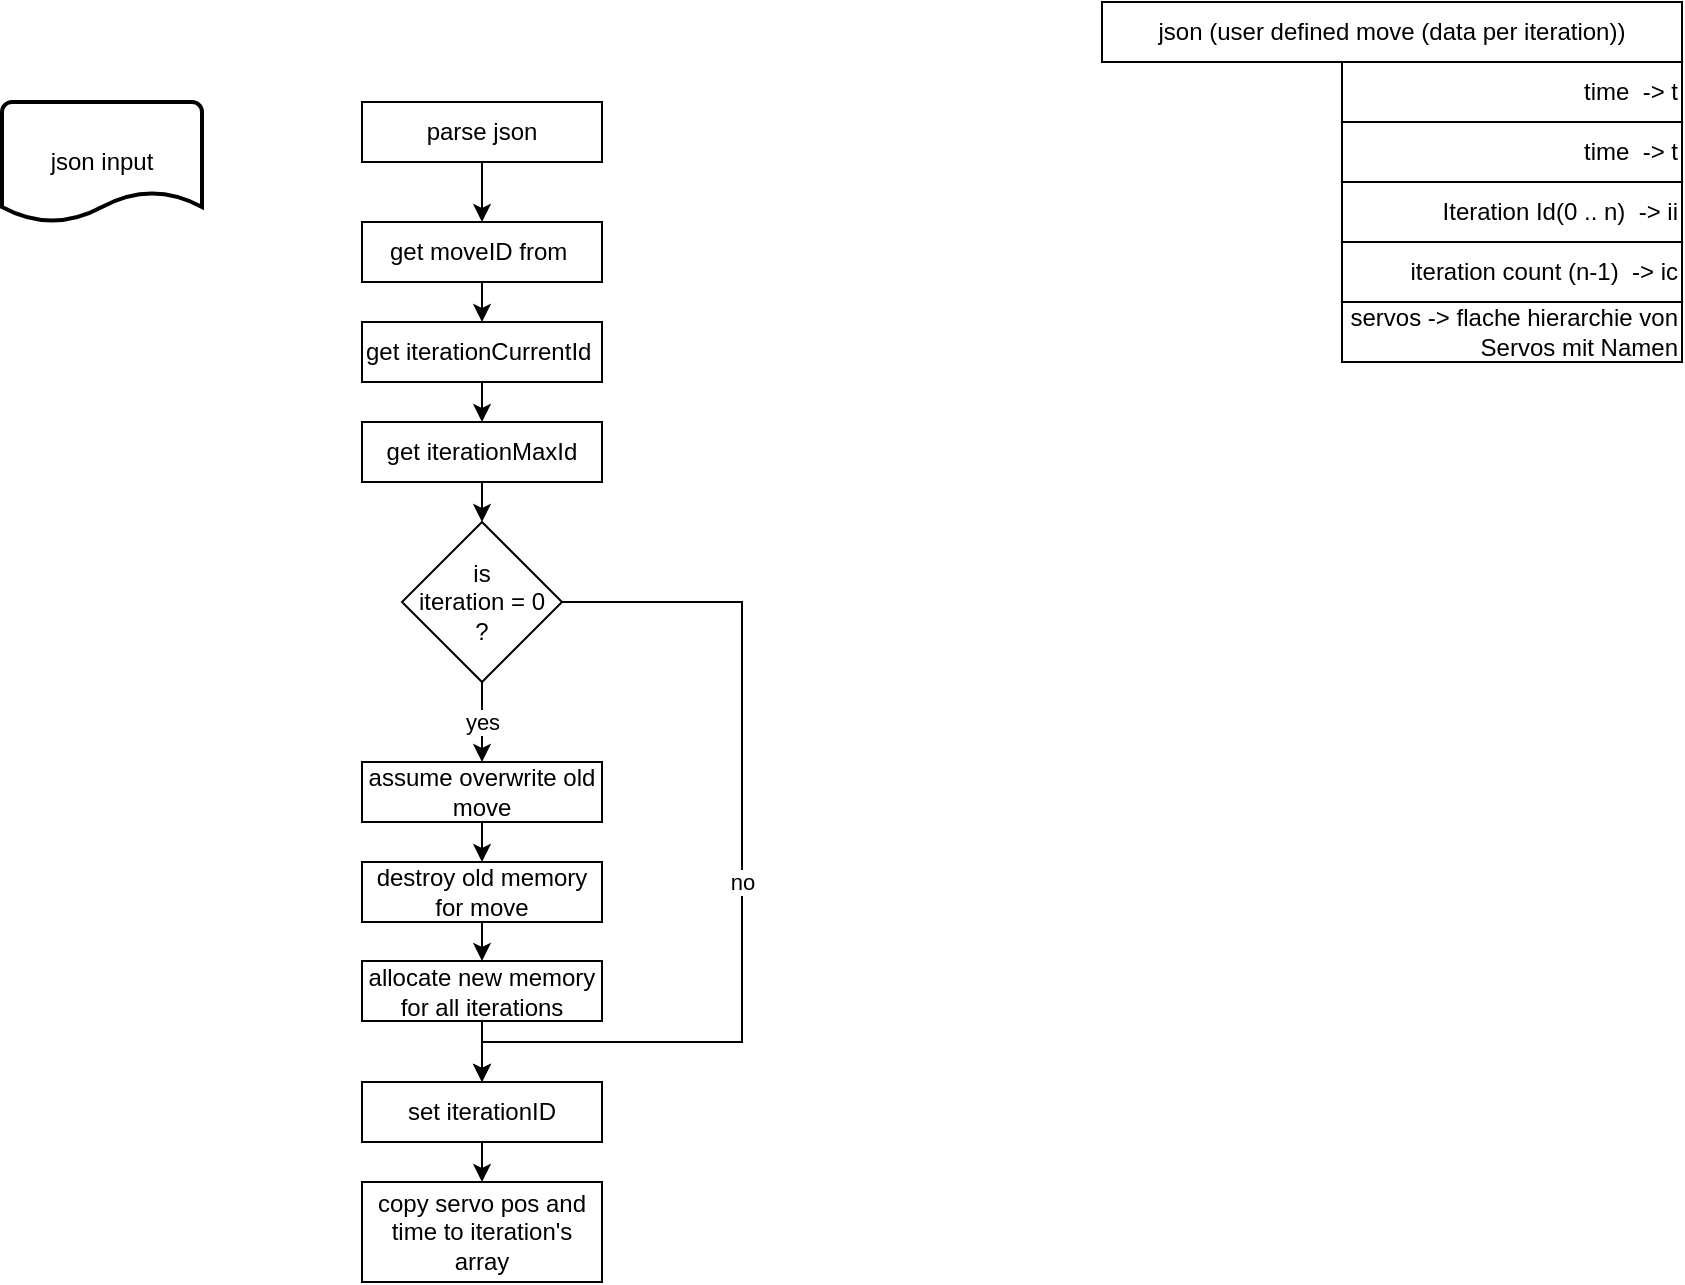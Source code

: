 <mxfile version="20.2.3" type="device"><diagram id="fSWG9O-zcHr7uJ3GOKYY" name="Seite-1"><mxGraphModel dx="1102" dy="1017" grid="1" gridSize="10" guides="1" tooltips="1" connect="1" arrows="1" fold="1" page="1" pageScale="1" pageWidth="827" pageHeight="1169" math="0" shadow="0"><root><mxCell id="0"/><mxCell id="1" parent="0"/><mxCell id="dUZ4iZUDtBw7L66x_Ikk-1" value="json input" style="strokeWidth=2;html=1;shape=mxgraph.flowchart.document2;whiteSpace=wrap;size=0.25;" vertex="1" parent="1"><mxGeometry x="10" y="140" width="100" height="60" as="geometry"/></mxCell><mxCell id="dUZ4iZUDtBw7L66x_Ikk-5" style="edgeStyle=orthogonalEdgeStyle;rounded=0;orthogonalLoop=1;jettySize=auto;html=1;entryX=0.5;entryY=0;entryDx=0;entryDy=0;" edge="1" parent="1" source="dUZ4iZUDtBw7L66x_Ikk-2" target="dUZ4iZUDtBw7L66x_Ikk-3"><mxGeometry relative="1" as="geometry"/></mxCell><mxCell id="dUZ4iZUDtBw7L66x_Ikk-2" value="parse json" style="rounded=0;whiteSpace=wrap;html=1;" vertex="1" parent="1"><mxGeometry x="190" y="140" width="120" height="30" as="geometry"/></mxCell><mxCell id="dUZ4iZUDtBw7L66x_Ikk-9" style="edgeStyle=orthogonalEdgeStyle;rounded=0;orthogonalLoop=1;jettySize=auto;html=1;exitX=0.5;exitY=1;exitDx=0;exitDy=0;entryX=0.5;entryY=0;entryDx=0;entryDy=0;" edge="1" parent="1" source="dUZ4iZUDtBw7L66x_Ikk-3" target="dUZ4iZUDtBw7L66x_Ikk-6"><mxGeometry relative="1" as="geometry"/></mxCell><mxCell id="dUZ4iZUDtBw7L66x_Ikk-3" value="get moveID from&amp;nbsp;" style="rounded=0;whiteSpace=wrap;html=1;" vertex="1" parent="1"><mxGeometry x="190" y="200" width="120" height="30" as="geometry"/></mxCell><mxCell id="dUZ4iZUDtBw7L66x_Ikk-10" style="edgeStyle=orthogonalEdgeStyle;rounded=0;orthogonalLoop=1;jettySize=auto;html=1;exitX=0.5;exitY=1;exitDx=0;exitDy=0;entryX=0.5;entryY=0;entryDx=0;entryDy=0;" edge="1" parent="1" source="dUZ4iZUDtBw7L66x_Ikk-6" target="dUZ4iZUDtBw7L66x_Ikk-7"><mxGeometry relative="1" as="geometry"/></mxCell><mxCell id="dUZ4iZUDtBw7L66x_Ikk-6" value="get iterationCurrentId&amp;nbsp;" style="rounded=0;whiteSpace=wrap;html=1;" vertex="1" parent="1"><mxGeometry x="190" y="250" width="120" height="30" as="geometry"/></mxCell><mxCell id="dUZ4iZUDtBw7L66x_Ikk-11" style="edgeStyle=orthogonalEdgeStyle;rounded=0;orthogonalLoop=1;jettySize=auto;html=1;exitX=0.5;exitY=1;exitDx=0;exitDy=0;entryX=0.5;entryY=0;entryDx=0;entryDy=0;" edge="1" parent="1" source="dUZ4iZUDtBw7L66x_Ikk-7" target="dUZ4iZUDtBw7L66x_Ikk-8"><mxGeometry relative="1" as="geometry"/></mxCell><mxCell id="dUZ4iZUDtBw7L66x_Ikk-7" value="get iterationMaxId" style="rounded=0;whiteSpace=wrap;html=1;" vertex="1" parent="1"><mxGeometry x="190" y="300" width="120" height="30" as="geometry"/></mxCell><mxCell id="dUZ4iZUDtBw7L66x_Ikk-15" value="yes" style="edgeStyle=orthogonalEdgeStyle;rounded=0;orthogonalLoop=1;jettySize=auto;html=1;exitX=0.5;exitY=1;exitDx=0;exitDy=0;entryX=0.5;entryY=0;entryDx=0;entryDy=0;" edge="1" parent="1" source="dUZ4iZUDtBw7L66x_Ikk-8" target="dUZ4iZUDtBw7L66x_Ikk-12"><mxGeometry relative="1" as="geometry"/></mxCell><mxCell id="dUZ4iZUDtBw7L66x_Ikk-23" value="no" style="edgeStyle=orthogonalEdgeStyle;rounded=0;orthogonalLoop=1;jettySize=auto;html=1;entryX=0.5;entryY=0;entryDx=0;entryDy=0;" edge="1" parent="1" source="dUZ4iZUDtBw7L66x_Ikk-8" target="dUZ4iZUDtBw7L66x_Ikk-18"><mxGeometry relative="1" as="geometry"><Array as="points"><mxPoint x="380" y="390"/><mxPoint x="380" y="610"/><mxPoint x="250" y="610"/></Array></mxGeometry></mxCell><mxCell id="dUZ4iZUDtBw7L66x_Ikk-8" value="is &lt;br&gt;iteration = 0&lt;br&gt;?" style="rhombus;whiteSpace=wrap;html=1;" vertex="1" parent="1"><mxGeometry x="210" y="350" width="80" height="80" as="geometry"/></mxCell><mxCell id="dUZ4iZUDtBw7L66x_Ikk-16" style="edgeStyle=orthogonalEdgeStyle;rounded=0;orthogonalLoop=1;jettySize=auto;html=1;exitX=0.5;exitY=1;exitDx=0;exitDy=0;entryX=0.5;entryY=0;entryDx=0;entryDy=0;" edge="1" parent="1" source="dUZ4iZUDtBw7L66x_Ikk-12" target="dUZ4iZUDtBw7L66x_Ikk-13"><mxGeometry relative="1" as="geometry"/></mxCell><mxCell id="dUZ4iZUDtBw7L66x_Ikk-12" value="assume overwrite old move" style="rounded=0;whiteSpace=wrap;html=1;" vertex="1" parent="1"><mxGeometry x="190" y="470" width="120" height="30" as="geometry"/></mxCell><mxCell id="dUZ4iZUDtBw7L66x_Ikk-17" style="edgeStyle=orthogonalEdgeStyle;rounded=0;orthogonalLoop=1;jettySize=auto;html=1;exitX=0.5;exitY=1;exitDx=0;exitDy=0;entryX=0.5;entryY=0;entryDx=0;entryDy=0;" edge="1" parent="1" source="dUZ4iZUDtBw7L66x_Ikk-13" target="dUZ4iZUDtBw7L66x_Ikk-14"><mxGeometry relative="1" as="geometry"/></mxCell><mxCell id="dUZ4iZUDtBw7L66x_Ikk-13" value="destroy old memory for move" style="rounded=0;whiteSpace=wrap;html=1;" vertex="1" parent="1"><mxGeometry x="190" y="520" width="120" height="30" as="geometry"/></mxCell><mxCell id="dUZ4iZUDtBw7L66x_Ikk-20" style="edgeStyle=orthogonalEdgeStyle;rounded=0;orthogonalLoop=1;jettySize=auto;html=1;exitX=0.5;exitY=1;exitDx=0;exitDy=0;entryX=0.5;entryY=0;entryDx=0;entryDy=0;" edge="1" parent="1" source="dUZ4iZUDtBw7L66x_Ikk-14" target="dUZ4iZUDtBw7L66x_Ikk-18"><mxGeometry relative="1" as="geometry"/></mxCell><mxCell id="dUZ4iZUDtBw7L66x_Ikk-14" value="allocate new memory for all iterations" style="rounded=0;whiteSpace=wrap;html=1;" vertex="1" parent="1"><mxGeometry x="190" y="569.5" width="120" height="30" as="geometry"/></mxCell><mxCell id="dUZ4iZUDtBw7L66x_Ikk-21" style="edgeStyle=orthogonalEdgeStyle;rounded=0;orthogonalLoop=1;jettySize=auto;html=1;exitX=0.5;exitY=1;exitDx=0;exitDy=0;entryX=0.5;entryY=0;entryDx=0;entryDy=0;" edge="1" parent="1" source="dUZ4iZUDtBw7L66x_Ikk-18" target="dUZ4iZUDtBw7L66x_Ikk-19"><mxGeometry relative="1" as="geometry"/></mxCell><mxCell id="dUZ4iZUDtBw7L66x_Ikk-18" value="set iterationID" style="rounded=0;whiteSpace=wrap;html=1;" vertex="1" parent="1"><mxGeometry x="190" y="630" width="120" height="30" as="geometry"/></mxCell><mxCell id="dUZ4iZUDtBw7L66x_Ikk-19" value="copy servo pos and time to iteration's array" style="rounded=0;whiteSpace=wrap;html=1;" vertex="1" parent="1"><mxGeometry x="190" y="680" width="120" height="50" as="geometry"/></mxCell><mxCell id="dUZ4iZUDtBw7L66x_Ikk-25" value="json (user defined move (data per iteration))" style="rounded=0;whiteSpace=wrap;html=1;" vertex="1" parent="1"><mxGeometry x="560" y="90" width="290" height="30" as="geometry"/></mxCell><mxCell id="dUZ4iZUDtBw7L66x_Ikk-26" value="time&amp;nbsp; -&amp;gt; t" style="rounded=0;whiteSpace=wrap;html=1;align=right;" vertex="1" parent="1"><mxGeometry x="680" y="150" width="170" height="30" as="geometry"/></mxCell><mxCell id="dUZ4iZUDtBw7L66x_Ikk-27" value="Iteration Id(0 .. n)&amp;nbsp; -&amp;gt; ii" style="rounded=0;whiteSpace=wrap;html=1;align=right;" vertex="1" parent="1"><mxGeometry x="680" y="180" width="170" height="30" as="geometry"/></mxCell><mxCell id="dUZ4iZUDtBw7L66x_Ikk-28" value="iteration count (n-1)&amp;nbsp; -&amp;gt; ic" style="rounded=0;whiteSpace=wrap;html=1;align=right;" vertex="1" parent="1"><mxGeometry x="680" y="210" width="170" height="30" as="geometry"/></mxCell><mxCell id="dUZ4iZUDtBw7L66x_Ikk-29" value="servos -&amp;gt; flache hierarchie von Servos mit Namen" style="rounded=0;whiteSpace=wrap;html=1;align=right;" vertex="1" parent="1"><mxGeometry x="680" y="240" width="170" height="30" as="geometry"/></mxCell><mxCell id="dUZ4iZUDtBw7L66x_Ikk-30" value="time&amp;nbsp; -&amp;gt; t" style="rounded=0;whiteSpace=wrap;html=1;align=right;" vertex="1" parent="1"><mxGeometry x="680" y="120" width="170" height="30" as="geometry"/></mxCell></root></mxGraphModel></diagram></mxfile>